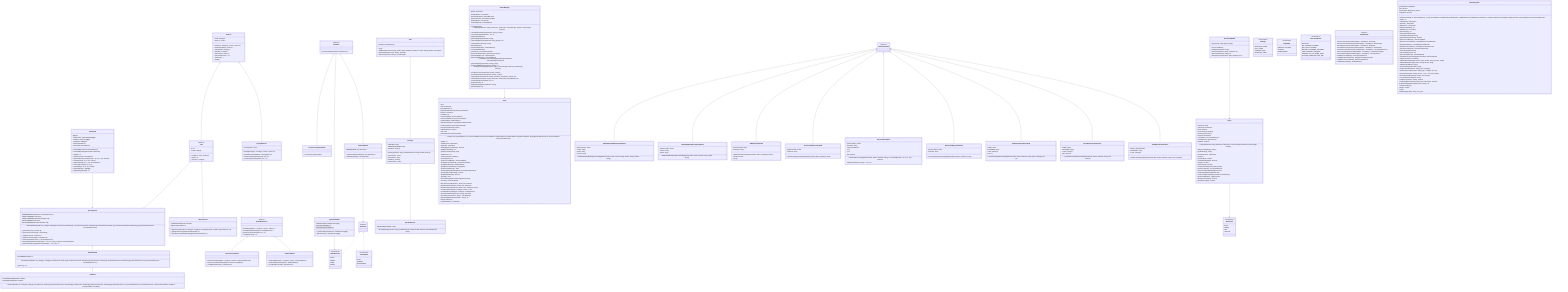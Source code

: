 classDiagram

%% DA TENERE
    Card <|-- PlaceableCard
    Card <|-- ObjectiveCard
    PlaceableCard <|-- DrawableCard
    DrawableCard <|-- GoldCard
    Deck~T~ o-- Card
    Deck~T~ <|-- PlayingDeck~T~
    PlayingDeck~T~ <|-- DrawableDeck~T~
    DrawableDeck~T~ <|-- ResourceCardsDeck
    DrawableDeck~T~ <|-- GoldCardsDeck
    Condition <|-- LayoutCondition
    Condition <|-- ItemsCondition
    Condition <|-- CornerCoverageCondition
    GameItem <|.. GameResource
    GameItem <|.. GameObject
    Chat o-- Message
    Message <|-- PrivateMessage
    LayoutCondition --> GameResource
    ItemsCondition --> GameItem
    GameField --> PlaceableCard
    %%Player --> PlaceableCard
    Player --> TokenColor
    %%Player --> ObjectiveCard
    ScoreTrackBoard --> Player
    %%GameController --> DrawableDeck
    %%GameController --> Deck
    %%GameController --> PlayingDeck
    %%GameController --> ScoreTrackBoard
    %%GameController --> Player
    %%GameController --> Chat
    %%GameController --> GameField
    GamesManager --> Game
    GameCommand <|-- AddChatPrivateMessageCommand
    GameCommand <|-- AddChatPublicMessageCommand
    GameCommand <|-- AddPlayerCommand
    GameCommand <|-- DisconnectPlayerCommand
    GameCommand <|-- PlaceCardCommand
    GameCommand <|-- ReconnectPlayerCommand
    GameCommand <|-- DrawFaceUpCardCommand
    GameCommand <|-- PlaceStarterCardCommand
    GameCommand <|-- DrawDeckCardCommand

    %% --------------------------------
    %% cards
    %% --------------------------------
    class Card {
        <<abstract>>
        - ID: int
        - TYPE: CardType
        + Card (id: int, type: CardType)
        + getId() int
        + getType() CardType
    }
    class PlaceableCard {
        - PERMANENTRESOURCES: List~GameResource~
        - FRONTCORNERS: boolean [4]
        - FRONTCORNERSCONTENT: GameItem [4]
        - BACKCORNERS: boolean [4]
        - BACKCORNERSCONTENT: GameItem [4]
        + PlaceableCard (cardID: int, cardType: CardType,\n frontCorners: boolean [4], \n frontCornersContent: GameItem [4],\n backCorners: boolean [4], \n backCornersContent: GameItem [4],\n permanentResources: List~GameResource~)
        + getFrontCorners() boolean [4]
        + getFrontCornersContent() GameItem[4]
        + getBackCorners() boolean [4]
        + getBackCornersContent() GameItem [4]
        + getPermanentResources() List~GameResource~
        + isPlaceable(gameField: Gamefield, x : int, y: int, \nway : boolean) PlacementResult
        + getPlacementScore(gameField: Gamefield, x : int, y: int) int
    }
    class DrawableCard {
        - PLACEMENTSCORE: int
        + DrawableCard(cardID: int, cardType: CardType, \nfrontCorners: boolean [4], frontCornersContent: GameItem [4],\nbackCorners: boolean [4], backCornersContent: GameItem [4],\n placementScore: int,\n permanentResources: List~GameResource~)
        + getScore() int
    }
    class GoldCard {
        - PLACEMENTCONDITION: Condition
        - SCORINGCONDITION: Condition
        + GoldCard(cardID: int, cardType: CardType,\n frontCorners: boolean[4], frontCornersContent: GameItem[4],\n backCorners: boolean[4], backCornersContent: GameItem[4], \nplacementScore: int, permanentResources: List~GameResource~, \nplacementCondition: Condition, scoringCondition: Condition)
    }
    class ObjectiveCard {
        - SCORINGCONDITION: Condition
        - OBJECTIVESCORE: int
        + ObjectiveCard(cardID int, cardType: CardType,\n scoringCondition: Condition, objectiveScore: int)
        + getObjectiveScore(gameField GameField) int
        + numTimesScoringConditionMet(gameField GameField) int
    }

    %% --------------------------------
    %% chat
    %% --------------------------------
    class Chat {
        - messages: List~Message~
        + Chat()
        + addMessage(content: String, sender: String, isPublic: boolean,\n receiver: String, players: List~String~)
        + getLastMessage(receiver: String) Message
        + getContent(receiver: String) List~Message~
    }
    class Message{
        - CONTENT: String
        - SENDERNICKNAME: String
        - ISPUBLIC: boolean
        + Message(content: String, senderNickname: String, isPublic: boolean)
        + getContent() String
        + getSender() String
        + isPublic() boolean
        + getReceiver() String
    }
    class PrivateMessage{
        - RECEIVERNICKNAME: String
        + PrivateMessage(content: String, senderNickname: String, isPublic: boolean, receiverNickname: String)
    }

    %% --------------------------------
    %% Conditions
    %% --------------------------------
    class Condition {
        <<interface>>
        + numTimesMet(gameField: GameField) int
    }
    class CornerCoverageCondition {
        + CornerCoverageCondition()
    }
    class ItemsCondition {
        - NEEDEDITEMS: List~GameItem~
        + ItemsCondition(neededItems: List~GameItem~)
        + getNeededItems() List~GameItem~
    }
    class LayoutCondition {
        - CARDSCOLOR: GameResource[4][3]
        - MAXLAYOUTROWS: int$
        - MAXLAYOUTCOLUMNS: int$
        + LayoutCondition(cardsColor: GameResource[3][3])
        + getCardsColor() GameResource[3][3]
    }

    %% --------------------------------
    %% Decks
    %% --------------------------------
    class Deck~T~{
        ~ TYPE: CardType
        ~ Stack~T~ content
        + Deck(type : CardType, content : Stack~T~ )
        + Deck(existingDeck : Deck~T~)
        + setType(type: CardType)
        + getType() CardType
        + getContent() Stack~T~
        + setContent(content : ~T~)
        + drawCard() T
        + shuffle()
    }
    class PlayingDeck~T~{
        ~ faceUpCards: List~T~
        + PlayingDeck(type : CardType, content : Stack~T~)
        + PlayingDeck(existingDeck : PlayingDeck~T~)
        + setFaceUpCards(faceUpCards: List~T~)
        + revealFaceUpCard(cardPos: int) ~T~
    }
    class DrawableDeck~T~{
        <<abstract>>
        + DrawableDeck(type : CardType, content : Stack~T~)
        + DrawableDeck( existingDeck : DrawableDeck~T~)
        + drawFaceUpCard(cardPos: int) ~T~
        ~ revealDeckCard() ~T~
    }
    class GoldCardsDeck{
        + GoldCardsDeck(type : CardType, content : Stack~GoldCard~)
        + GoldCardsDeck(existingDeck : GoldCardsDeck)
        + revealBackDeckCard() GameResource
    }
    class ResourceCardsDeck{
        + ResourceCardsDeck(type : CardType, content: Stack~DrawableCard~)
        + ResourceCardsDeck(existingDeck : ResourceCardsDeck)
        + revealBackDeckCard() GameResource
    }

    %% --------------------------------
    %% Enumerations
    %% --------------------------------
    class CardType {
        <<enumeration>>
        RESOURCE_CARD
        GOLD_CARD
        STARTER_CARD
        OBJECTIVE_CARD
    }
    class GameObject {
        <<enumeration>>
        QUILL
        INKWELL
        MANUSCRIPT
    }
    class GameResource {
        <<enumeration>>
        PLANT
        ANIMAL
        FUNGI
        INSECT
    }
    class GameState{
        <<enumeration>>
        WAITING_PLAYERS
        PLAYING
        GAME_ENDED
    }
    class PlacementResult {
        <<enumeration>>
        SUCCESS,
        NO_COVERED_CORNER,
        NOT_LEGIT_CORNER,
        MULTIPLE_CORNERS_COVERED,
        CARD_ALREADY_PRESENT,
        INDEXES_OUT_OF_GAME_FIELD,
        PLACING_CONDITION_NOT_MET
    }
    class TokenColor {
        <<enumeration>>
        BLUE
        GREEN
        RED
        YELLOW
    }
    class GameItem {
        <<interface>>
    }

    class GameField {
        - DIM: int$
        - cardsContent: PlaceableCard[81][81]
        - cardsFace: boolean [81][81]
        - cardsOrder: int[81][81]
        - numPlayedCards: int
        - starterCard: PlaceableCard
        + GameField(starterCard: PlaceableCard)
        + GameField(existingGameField: GameField)
        + getDim() int
        + getStarterCard() Placeablecard
        + placeCard(card: PlaceableCard, x: int, y: int, way: boolean)
        + isCardPresent(x: int, y: int) boolean
        + getPlacedCard(x: int, y: int) PlaceableCard
        + removePlacedcard(x: int, y: int)
        + getCardWay(x: int, y: int) boolean
        + getCardsOrder() int[81][81]
        + getNumPlayedCards() int
    }

    class Player {
        - nickname: String
        - tokenColor: TokenColor
        - isFirst: boolean
        - connectionType: boolean
        - interfaceType: boolean
        - isConnected: boolean
        - currentHand: List ~DrawableCard~
        - secretObjectve: ObjectiveCard
        - isStalled : boolean
        + Player(nickname: String, tokenColor: TokenColor, connectionType: boolean,\n interfaceType: boolean)
        + Player(existingPlayer: Player)
        + getNickname() String
        + getTokenColor() TokenColor
        + setFirst()
        + getIsStalled() boolean
        + setIsStalled(isStalled : boolean)
        + isFirst() boolean
        + isConnected() boolean
        + setIsConnected(isConnected: boolean)
        + getCurrentHand() List~DrawableCard~
        + removeCardHand(DrawableCard card)
        + addCardHand(DrawableCard card)
        + setSecretObjective(ObjectiveCard secrectObjective)
        + getSecretObjetive() ObjectiveCard
        + getConnectionType() boolean
        + getInterfaceType() boolean
    }

    class ScoreTrackBoard {
        - playersScore: Map~String, Integer~
        + ScoreTrackBoard()
        + addPlayer(nickname: String)
        + setScore(nickname: String, newScore: int)
        + getScore(nickname: String) int
        + incrementScore(nickname: String, deltaScore: int)
    }

    %% -----------------------------------------
    %%  CONTROLLER
    %% -----------------------------------------
    class Game {
        - id: int
        - state: GameState
        - playersNumber: int
        - playersGameField: Map~String, GameField~
        - players: List~Player~
        - currPlayer: int
        - scoreTrackBoard: ScoreTrackBoard
        - resourceCardsDeck: ResourceCardsDeck
        - goldCardsDeck: GoldCardsDeck
        - objectiveCardsDeck: PlayingDeck~ObjectiveCard~
        - starterCardsDeck: Deck~PlaceableCard~
        - twentyPointsReached: boolean
        - additionalRound : boolean
        - chat: Chat
        - gameCommand: GameCommand

        %% constructor and getters
        + Game(id: int, playersNumber: int, resourceCardsDeck: ResourceCardsDeck,\n goldCardsDeck: GoldCardsDeck, objectiveCardsDeck: PlayingDeck~ObjectiveCard~, starterCardsDeck : Deck~PlaceableCard~)
        ~ getId() int
        ~ setState(state: GameState)
        ~ getState() GameState
        ~ hasPlayer(String nickname) boolean
        ~ getPlayersNumber() int
        ~ getPlayersGameField() Map<String, GameField>
        ~ getPlayers() List<Player>
        ~ setCurrPlayer(int currPlayer)
        ~ getCurrPlayer() int
        ~ getScoreTrackBoard() ScoreTrackBoard
        ~ getResourceCardsDeck() ResourceCardsDeck
        ~ getGoldCardsDeck() GoldCardsDeck
        ~ getObjectiveCardsDeck() PlayingDeck<ObjectiveCard>
        ~ getStarterCardsDeck() Deck<PlaceableCard>
        ~ setTwentyPointsReached(boolean twentyPointsReached)
        ~ getTwentyPointsReached() boolean
        ~ getAdditionalRound() boolean
        ~ getChat() Chat
        + setCommand(GameCommand gameCommand)
        + execute() CommandResult

        %% public methods - called by users
        + placeStarterCard(nickname : String, way: boolean)
        + drawDeckCard(nickname: String, type: CardType)
        + drawFaceUpCard(nickname: String, type : CardType, pos:int)
        + revealFaceUpCard(type: CardType, pos:int) Card
        + revealBackDeckCard(type: CardType) GameResource
        + getLastChatMessage(receiver: String) Message
        + getChatContent(receiver: String) List~Message~
        %% private methods - internal methods
        - getPlayerByNickname(nickname : String) int
        - changeCurrPlayer()
        - computeWinner() List~Player~
    }

    class GameCommand {
        <<interface>>
    }

    class AddPlayerCommand {
        - gameController: Game
        - newPlayer: Player
        + AddPlayerCommand(gameController: Game, newPlayer: Player)
        - isFull() boolean
        - setup()
    }

    class AddChatPrivateMessageCommand {
        - gameController: Game
        - content: String
        - sender: String
        - receiver: String
        + AddChatPrivateMessageCommand(gameController: Game, content: String, sender: String, receiver: String)
    }

    class AddChatPublicMessageCommand {
        - gameController: Game
        - content: String
        - sender: String
        + AddChatPublicMessageCommand(gameController: Game, content: String, sender: String)
    }

    class PlaceCardCommand {
        - gameController: Game
        - nickname: String
        - card: DrawableCard
        - x: int
        - y: int
        - way: boolean
        + PlaceCardCommand(gameController: Game, nickname: String, card: DrawableCard, x: int, y: int, way: boolean)
        - addPoints(nickname: String, x: int, y: int)
    }

    class DisconnectPlayerCommand {
        - gameController: Game
        - nickname: String
        + DisconnectPlayerCommand(gameController: Game, nickname: String)
    }

    class ReconnectPlayerCommand {
        - gameController: Game
        - nickname: String
        + ReconnectPlayerCommand(gameController: Game, nickname: String)
    }

    class DrawFaceUpCardCommand {
        - GAME: Game
        - NICKNAME: String
        - TYPE: CardType
        - POS: int
        + DrawFaceUpCardCommand(gameController: Game, nickname: string, type: CardType, pos: int)
    }

    class PlaceStarterCardCommand {
        - GAME: Game
        - NICKNAME: String
        - TYPE: CardType
        - WAY: boolean
        + PlaceStarterCardCommand(gameController: Game, nickname: string, way: boolean)
    }

    class DrawDeckCardCommand {
        - GAME : gameController
        - NICKNAME : String
        - TYPE : CardType
        + DrawDeckCardCommand (gameController: Game, nickname: string, type: CardType)
    }

    class GamesManager {
        - games: List~Game~
        - pendingPlayers: List~Player~
        + GamesManager()
        + addPlayer(nickname: String, tokenColor: TokenColor, connectionType: boolean, interfaceType: boolean)
        + checkNicknameUnique(nickname: String) boolean
        + createGame(playersNumber : int) int
        + displayExistingGame()
        + getPendingPlayer(nickname: String)
        + joinExistingNickname(nickname: String, gameId : int)
        + joinNewGame(nickname: String)
    }

    class DecksBuilder{
        <<abstract>>
        - extractFrontCorners(cardJsonObject : JsonObject) boolean[4]
        - extractFrontCornersContent(cardJsonObject : JsonObject) GameItem[4]
        - extractBackCorners(cardJsonObject : JsonObject) boolean[4]
        - extractBackCornersContent(cardJsonObject : JsonObject) GameItem[4]
        - extractPermanentResources(cardJsonObject : JsonObject) List~GameResource~
        - extractLayoutCondition(conditionObject : JsonObject) GameResource[4][3]
        - extractItemsCondition(conditionObject : JsonObject) List~GameItem~
        + buildStarterCardsDeck() Deck~PlaceableCard~
        + buildObjectiveCardsDeck() PlayingDeck~ObjectiveCard~
        + buildResourceCardsDeck() ResourceCardsDeck
        + buildGoldCardsDeck() GoldCardsDeck
    }



    %% CONTROLLER
    class GameController {
        - gameModel: GameModel
        - timer: timeout
        - playersTimer: Map~String, Timer~
        - emptyDeck: boolean
        + GameController(id: int, playersNumber:int , resourceCardsDeck: DrawableDeck~DrawableCard~ ,goldCardsDeck: DrawableDeck~GoldCard~ , objectiveCardsDeck: PlayingDeck~ObjectiveCard~ ,starterCardsDeck: Deck~PlaceableCard~ )
        ~ getId() int
        ~ setState(state: GameState)
        ~ getState() GameState
        + getPlayers() List~Player~
        ~ getPlayersNumber() int
        ~ getWinners() List~String~
        + getCurrPlayer() int
        ~ setHasCurrPlayerPlaced()
        ~ setHasNotCurrPlayerPlaced()
        ~ getHasCurrPlayerPlaced() boolean
        ~ getScoreTrackBoard() ScoreTrackBoard
        ~ getResourceCardsDeck() DrawableDeck~DrawableCard~
        ~ getGoldCardsDeck() DrawableDeck~GoldCard~
        ~ getObjectiveCardsDeck() PlayingDeck~ObjectiveCard~
        ~ getStarterCardsDeck() Deck~PlaceableCard~
        ~ setTwentyPointsReached()
        ~ setCurrentPlayer(num: int)
        + getCommandResult() CommandResult
        + setAndExecuteCommand(gameCommand: GameCommand)
        + addListener(client: VirtualView)
        + addChatPrivateMessage(content: String, sender: String, receiver: String)
        + addChatPublicMessage(content: String, sender: String )
        + addPlayer(newPlayer: Player)
        + disconnectPlayer(nickname: String)
        + drawDeckCard(nickname: String, type: CardType)
        + drawFaceUpCard(nickname: String, type: CardType, pos: int)
        + placeCard(nickname: String,  pos: int,  x: int, y : int, way: boolean)
        + placeStarterCard(nickname: String, way: boolean)
        + reconnectPlayer(nickname: String)
        ~ hasPlayer(nickname: String) boolean
        ~ hasPlayerWithTokenColor(tokenColor: TokenColor) boolean
        - getPlayerPosByNickname(nickname: String) int
        ~ changeCurrPlayer ()
        - isFull() boolean
        - setup()
        - addPoints(nickname: String, x:int, y:int)
    }

    class GamesManager{
        - myGamesManager: GamesManagerà
        - gameControllers: List~GameController~
        - pendingPlayers:  List~Player~
        - commandResult: CommandResult
        - GamesManager()
        + getGamesManager() GamesManager
        + resetGamesManager()
        ~ getGames() List~GameController~
        + getFreeGamesDetails() Map~Integer, Integer~
        + getGameById(id: int) GameController
        + getCommandResult() CommandResult
        + setAndExecuteCommand(gamesManagerCommand: GamesManagerCommand)
        ~ getPendingPlayer(nickname: String) Player
        + getGameIdWithPlayer(nickname: String) int
        + addPlayerToPending( nickname: String, connectionType: boolean, interfaceType: boolean )
        - checkReconnection(nickname: String) boolean
        - checkNicknameUnique(nickname: String) boolean
        + joinExistingGame( nickname: String, tokenColor: TokenColor, gameId: int)
        + joinNewGame(nickname: String, tokenColor: TokenColor, playersNumber: int)
        - createGame (playersNumber: int) int
        - findFirstFreeId() int
        + displayExistingGames(nickname: String)
        + deleteGame(id: int)
    }